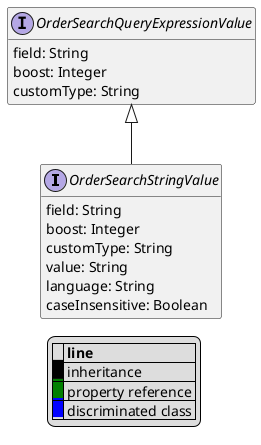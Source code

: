@startuml

hide empty fields
hide empty methods
legend
|= |= line |
|<back:black>   </back>| inheritance |
|<back:green>   </back>| property reference |
|<back:blue>   </back>| discriminated class |
endlegend
interface OrderSearchStringValue [[OrderSearchStringValue.svg]] extends OrderSearchQueryExpressionValue {
    field: String
    boost: Integer
    customType: String
    value: String
    language: String
    caseInsensitive: Boolean
}
interface OrderSearchQueryExpressionValue [[OrderSearchQueryExpressionValue.svg]]  {
    field: String
    boost: Integer
    customType: String
}





@enduml
